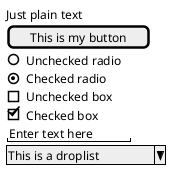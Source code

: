 @startuml
'https://plantuml.com/salt

salt
{
  Just plain text
  [This is my button]
  ()  Unchecked radio
  (X) Checked radio
  []  Unchecked box
  [X] Checked box
  "Enter text here"
  ^This is a droplist^
}
@enduml